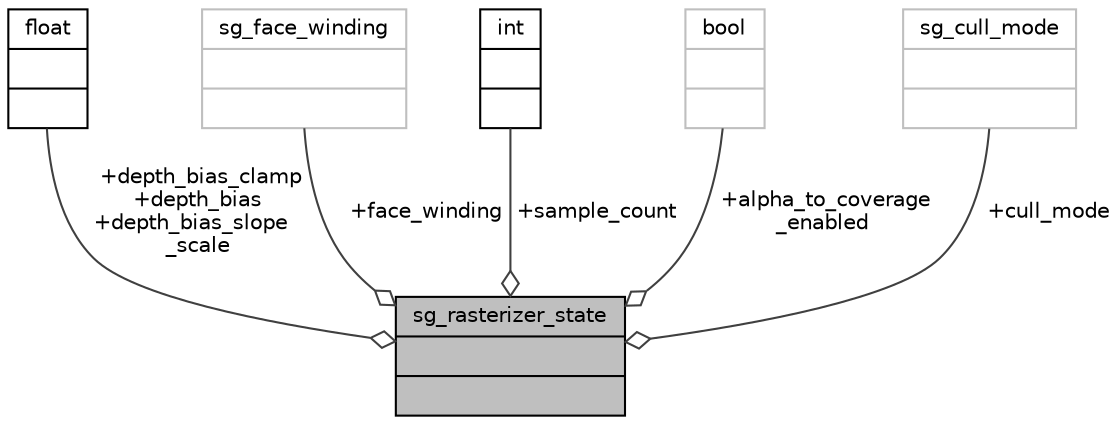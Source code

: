 digraph "sg_rasterizer_state"
{
 // INTERACTIVE_SVG=YES
  bgcolor="transparent";
  edge [fontname="Helvetica",fontsize="10",labelfontname="Helvetica",labelfontsize="10"];
  node [fontname="Helvetica",fontsize="10",shape=record];
  Node1 [label="{sg_rasterizer_state\n||}",height=0.2,width=0.4,color="black", fillcolor="grey75", style="filled" fontcolor="black"];
  Node2 -> Node1 [color="grey25",fontsize="10",style="solid",label=" +depth_bias_clamp\n+depth_bias\n+depth_bias_slope\l_scale" ,arrowhead="odiamond",fontname="Helvetica"];
  Node2 [label="{float\n||}",height=0.2,width=0.4,color="black",URL="$d4/dc3/classfloat.html"];
  Node3 -> Node1 [color="grey25",fontsize="10",style="solid",label=" +face_winding" ,arrowhead="odiamond",fontname="Helvetica"];
  Node3 [label="{sg_face_winding\n||}",height=0.2,width=0.4,color="grey75"];
  Node4 -> Node1 [color="grey25",fontsize="10",style="solid",label=" +sample_count" ,arrowhead="odiamond",fontname="Helvetica"];
  Node4 [label="{int\n||}",height=0.2,width=0.4,color="black",URL="$d1/da0/classint.html"];
  Node5 -> Node1 [color="grey25",fontsize="10",style="solid",label=" +alpha_to_coverage\l_enabled" ,arrowhead="odiamond",fontname="Helvetica"];
  Node5 [label="{bool\n||}",height=0.2,width=0.4,color="grey75"];
  Node6 -> Node1 [color="grey25",fontsize="10",style="solid",label=" +cull_mode" ,arrowhead="odiamond",fontname="Helvetica"];
  Node6 [label="{sg_cull_mode\n||}",height=0.2,width=0.4,color="grey75"];
}
